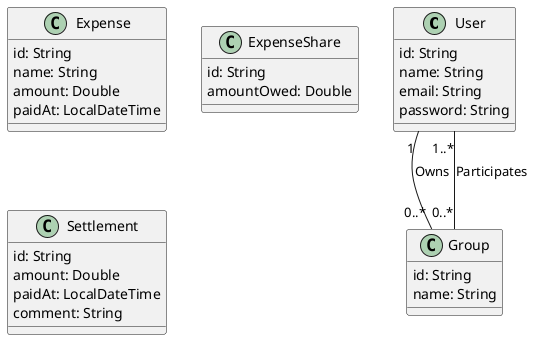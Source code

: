 @startuml

class User {
    id: String
    name: String
    email: String
    password: String
'    expenses: List<Expense>
}

class Group {
    id: String
    name: String
}

class Expense {
    id: String
    name: String
    amount: Double
    paidAt: LocalDateTime
'    group: Group
'    paidBy: User
'    shares: List<ExpenseShare>
}
class ExpenseShare {
    id: String
    amountOwed: Double
'    user: User
'    expense: Expense
}

class Settlement {
    id: String
    amount: Double
    paidAt: LocalDateTime
    comment: String
'    group: Group
'    fromUser: User
'    toUser: User
}

User "1" -- "0..*" Group: Owns
User "1..*" -- "0..*" Group: Participates

'Group "1" -- "0..*" Transaction: Hosts
'User "1..*" -- "0..*" Transaction: Pays

@enduml